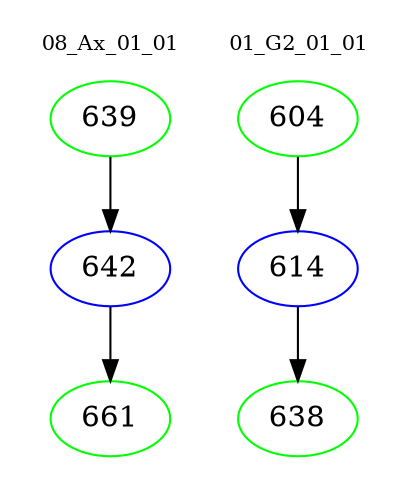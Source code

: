 digraph{
subgraph cluster_0 {
color = white
label = "08_Ax_01_01";
fontsize=10;
T0_639 [label="639", color="green"]
T0_639 -> T0_642 [color="black"]
T0_642 [label="642", color="blue"]
T0_642 -> T0_661 [color="black"]
T0_661 [label="661", color="green"]
}
subgraph cluster_1 {
color = white
label = "01_G2_01_01";
fontsize=10;
T1_604 [label="604", color="green"]
T1_604 -> T1_614 [color="black"]
T1_614 [label="614", color="blue"]
T1_614 -> T1_638 [color="black"]
T1_638 [label="638", color="green"]
}
}
